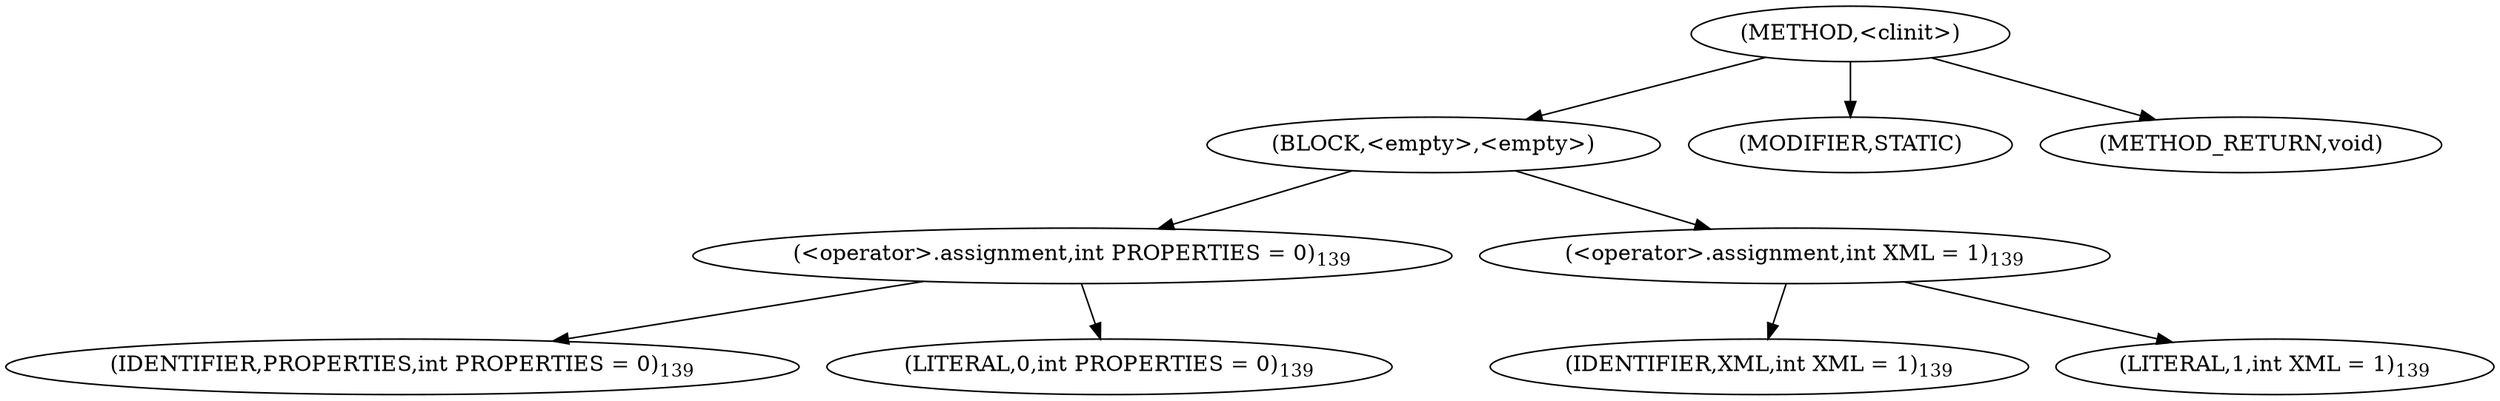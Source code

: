 digraph "&lt;clinit&gt;" {  
"198" [label = <(METHOD,&lt;clinit&gt;)> ]
"199" [label = <(BLOCK,&lt;empty&gt;,&lt;empty&gt;)> ]
"200" [label = <(&lt;operator&gt;.assignment,int PROPERTIES = 0)<SUB>139</SUB>> ]
"201" [label = <(IDENTIFIER,PROPERTIES,int PROPERTIES = 0)<SUB>139</SUB>> ]
"202" [label = <(LITERAL,0,int PROPERTIES = 0)<SUB>139</SUB>> ]
"203" [label = <(&lt;operator&gt;.assignment,int XML = 1)<SUB>139</SUB>> ]
"204" [label = <(IDENTIFIER,XML,int XML = 1)<SUB>139</SUB>> ]
"205" [label = <(LITERAL,1,int XML = 1)<SUB>139</SUB>> ]
"206" [label = <(MODIFIER,STATIC)> ]
"207" [label = <(METHOD_RETURN,void)> ]
  "198" -> "199" 
  "198" -> "206" 
  "198" -> "207" 
  "199" -> "200" 
  "199" -> "203" 
  "200" -> "201" 
  "200" -> "202" 
  "203" -> "204" 
  "203" -> "205" 
}
